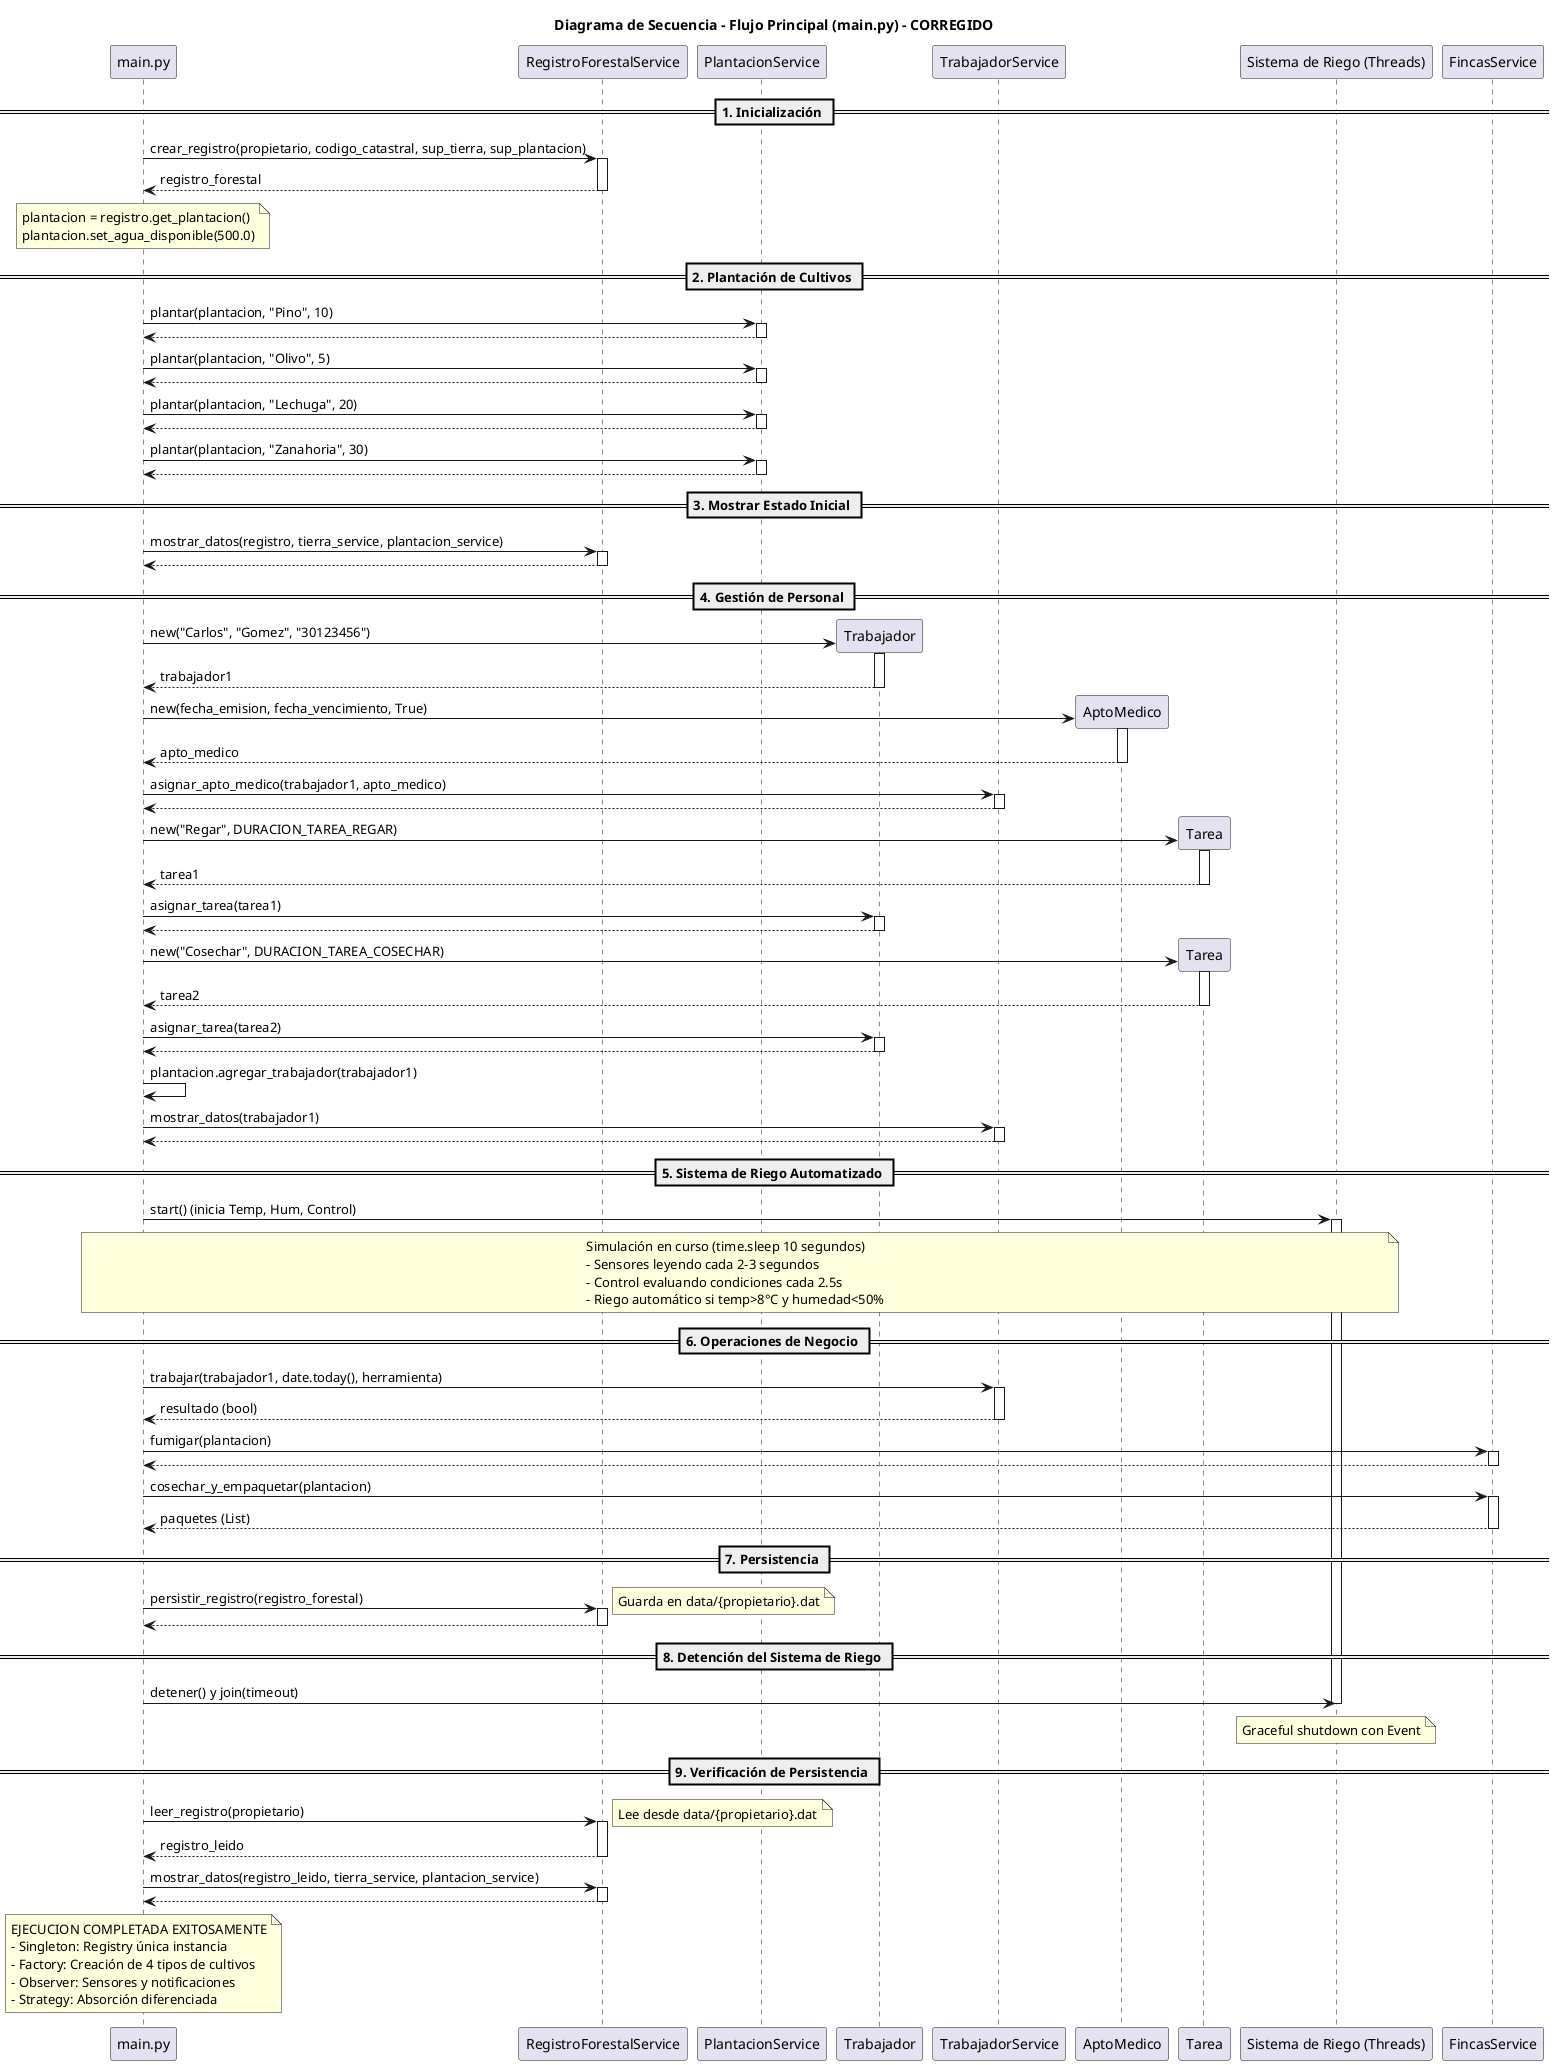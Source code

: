 @startuml
title Diagrama de Secuencia - Flujo Principal (main.py) - CORREGIDO

participant main as "main.py"
participant RegistroService as "RegistroForestalService"
participant PlantacionService
participant Trabajador
participant TrabajadorService
participant AptoMedico
participant Tarea
participant RiegoTasks as "Sistema de Riego (Threads)"
participant FincasService

== 1. Inicialización ==
main -> RegistroService: crear_registro(propietario, codigo_catastral, sup_tierra, sup_plantacion)
activate RegistroService
RegistroService --> main: registro_forestal
deactivate RegistroService

note over main
  plantacion = registro.get_plantacion()
  plantacion.set_agua_disponible(500.0)
end note

== 2. Plantación de Cultivos ==
main -> PlantacionService: plantar(plantacion, "Pino", 10)
activate PlantacionService
PlantacionService --> main
deactivate PlantacionService

main -> PlantacionService: plantar(plantacion, "Olivo", 5)
activate PlantacionService
PlantacionService --> main
deactivate PlantacionService

main -> PlantacionService: plantar(plantacion, "Lechuga", 20)
activate PlantacionService
PlantacionService --> main
deactivate PlantacionService

main -> PlantacionService: plantar(plantacion, "Zanahoria", 30)
activate PlantacionService
PlantacionService --> main
deactivate PlantacionService

== 3. Mostrar Estado Inicial ==
main -> RegistroService: mostrar_datos(registro, tierra_service, plantacion_service)
activate RegistroService
RegistroService --> main
deactivate RegistroService

== 4. Gestión de Personal ==
create Trabajador
main -> Trabajador: new("Carlos", "Gomez", "30123456")
activate Trabajador
Trabajador --> main: trabajador1
deactivate Trabajador

create AptoMedico
main -> AptoMedico: new(fecha_emision, fecha_vencimiento, True)
activate AptoMedico
AptoMedico --> main: apto_medico
deactivate AptoMedico

main -> TrabajadorService: asignar_apto_medico(trabajador1, apto_medico)
activate TrabajadorService
TrabajadorService --> main
deactivate TrabajadorService

create Tarea
main -> Tarea: new("Regar", DURACION_TAREA_REGAR)
activate Tarea
Tarea --> main: tarea1
deactivate Tarea

main -> Trabajador: asignar_tarea(tarea1)
activate Trabajador
Trabajador --> main
deactivate Trabajador

create Tarea
main -> Tarea: new("Cosechar", DURACION_TAREA_COSECHAR)
activate Tarea
Tarea --> main: tarea2
deactivate Tarea

main -> Trabajador: asignar_tarea(tarea2)
activate Trabajador
Trabajador --> main
deactivate Trabajador

main -> main: plantacion.agregar_trabajador(trabajador1)

main -> TrabajadorService: mostrar_datos(trabajador1)
activate TrabajadorService
TrabajadorService --> main
deactivate TrabajadorService

== 5. Sistema de Riego Automatizado ==
main -> RiegoTasks: start() (inicia Temp, Hum, Control)
activate RiegoTasks

note over main, RiegoTasks
  Simulación en curso (time.sleep 10 segundos)
  - Sensores leyendo cada 2-3 segundos
  - Control evaluando condiciones cada 2.5s
  - Riego automático si temp>8°C y humedad<50%
end note

== 6. Operaciones de Negocio ==
main -> TrabajadorService: trabajar(trabajador1, date.today(), herramienta)
activate TrabajadorService
TrabajadorService --> main: resultado (bool)
deactivate TrabajadorService

main -> FincasService: fumigar(plantacion)
activate FincasService
FincasService --> main
deactivate FincasService

main -> FincasService: cosechar_y_empaquetar(plantacion)
activate FincasService
FincasService --> main: paquetes (List)
deactivate FincasService

== 7. Persistencia ==
main -> RegistroService: persistir_registro(registro_forestal)
activate RegistroService
note right: Guarda en data/{propietario}.dat
RegistroService --> main
deactivate RegistroService

== 8. Detención del Sistema de Riego ==
main -> RiegoTasks: detener() y join(timeout)
deactivate RiegoTasks
note over RiegoTasks: Graceful shutdown con Event

== 9. Verificación de Persistencia ==
main -> RegistroService: leer_registro(propietario)
activate RegistroService
note right: Lee desde data/{propietario}.dat
RegistroService --> main: registro_leido
deactivate RegistroService

main -> RegistroService: mostrar_datos(registro_leido, tierra_service, plantacion_service)
activate RegistroService
RegistroService --> main
deactivate RegistroService

note over main
  EJECUCION COMPLETADA EXITOSAMENTE
  - Singleton: Registry única instancia
  - Factory: Creación de 4 tipos de cultivos
  - Observer: Sensores y notificaciones
  - Strategy: Absorción diferenciada
end note

@enduml